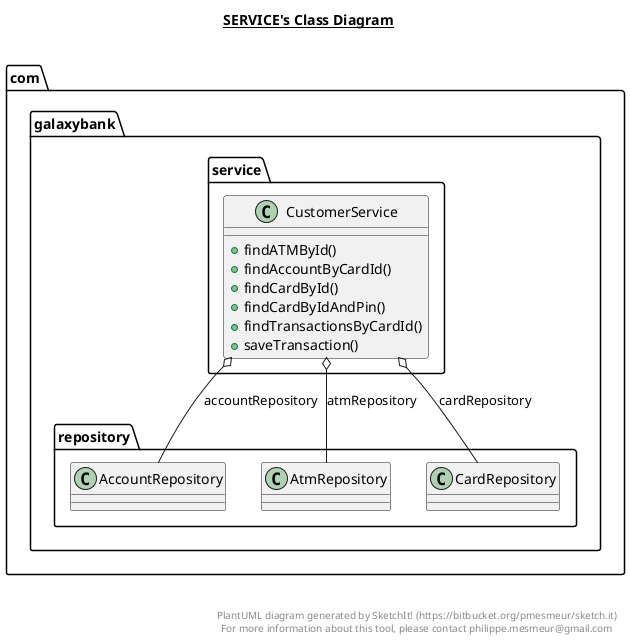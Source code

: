 @startuml

title __SERVICE's Class Diagram__\n

  namespace com.galaxybank {
    namespace service {
      class com.galaxybank.service.CustomerService {
          + findATMById()
          + findAccountByCardId()
          + findCardById()
          + findCardByIdAndPin()
          + findTransactionsByCardId()
          + saveTransaction()
      }
    }
  }
  

  com.galaxybank.service.CustomerService o-- com.galaxybank.repository.AccountRepository : accountRepository
  com.galaxybank.service.CustomerService o-- com.galaxybank.repository.AtmRepository : atmRepository
  com.galaxybank.service.CustomerService o-- com.galaxybank.repository.CardRepository : cardRepository


right footer


PlantUML diagram generated by SketchIt! (https://bitbucket.org/pmesmeur/sketch.it)
For more information about this tool, please contact philippe.mesmeur@gmail.com
endfooter

@enduml
